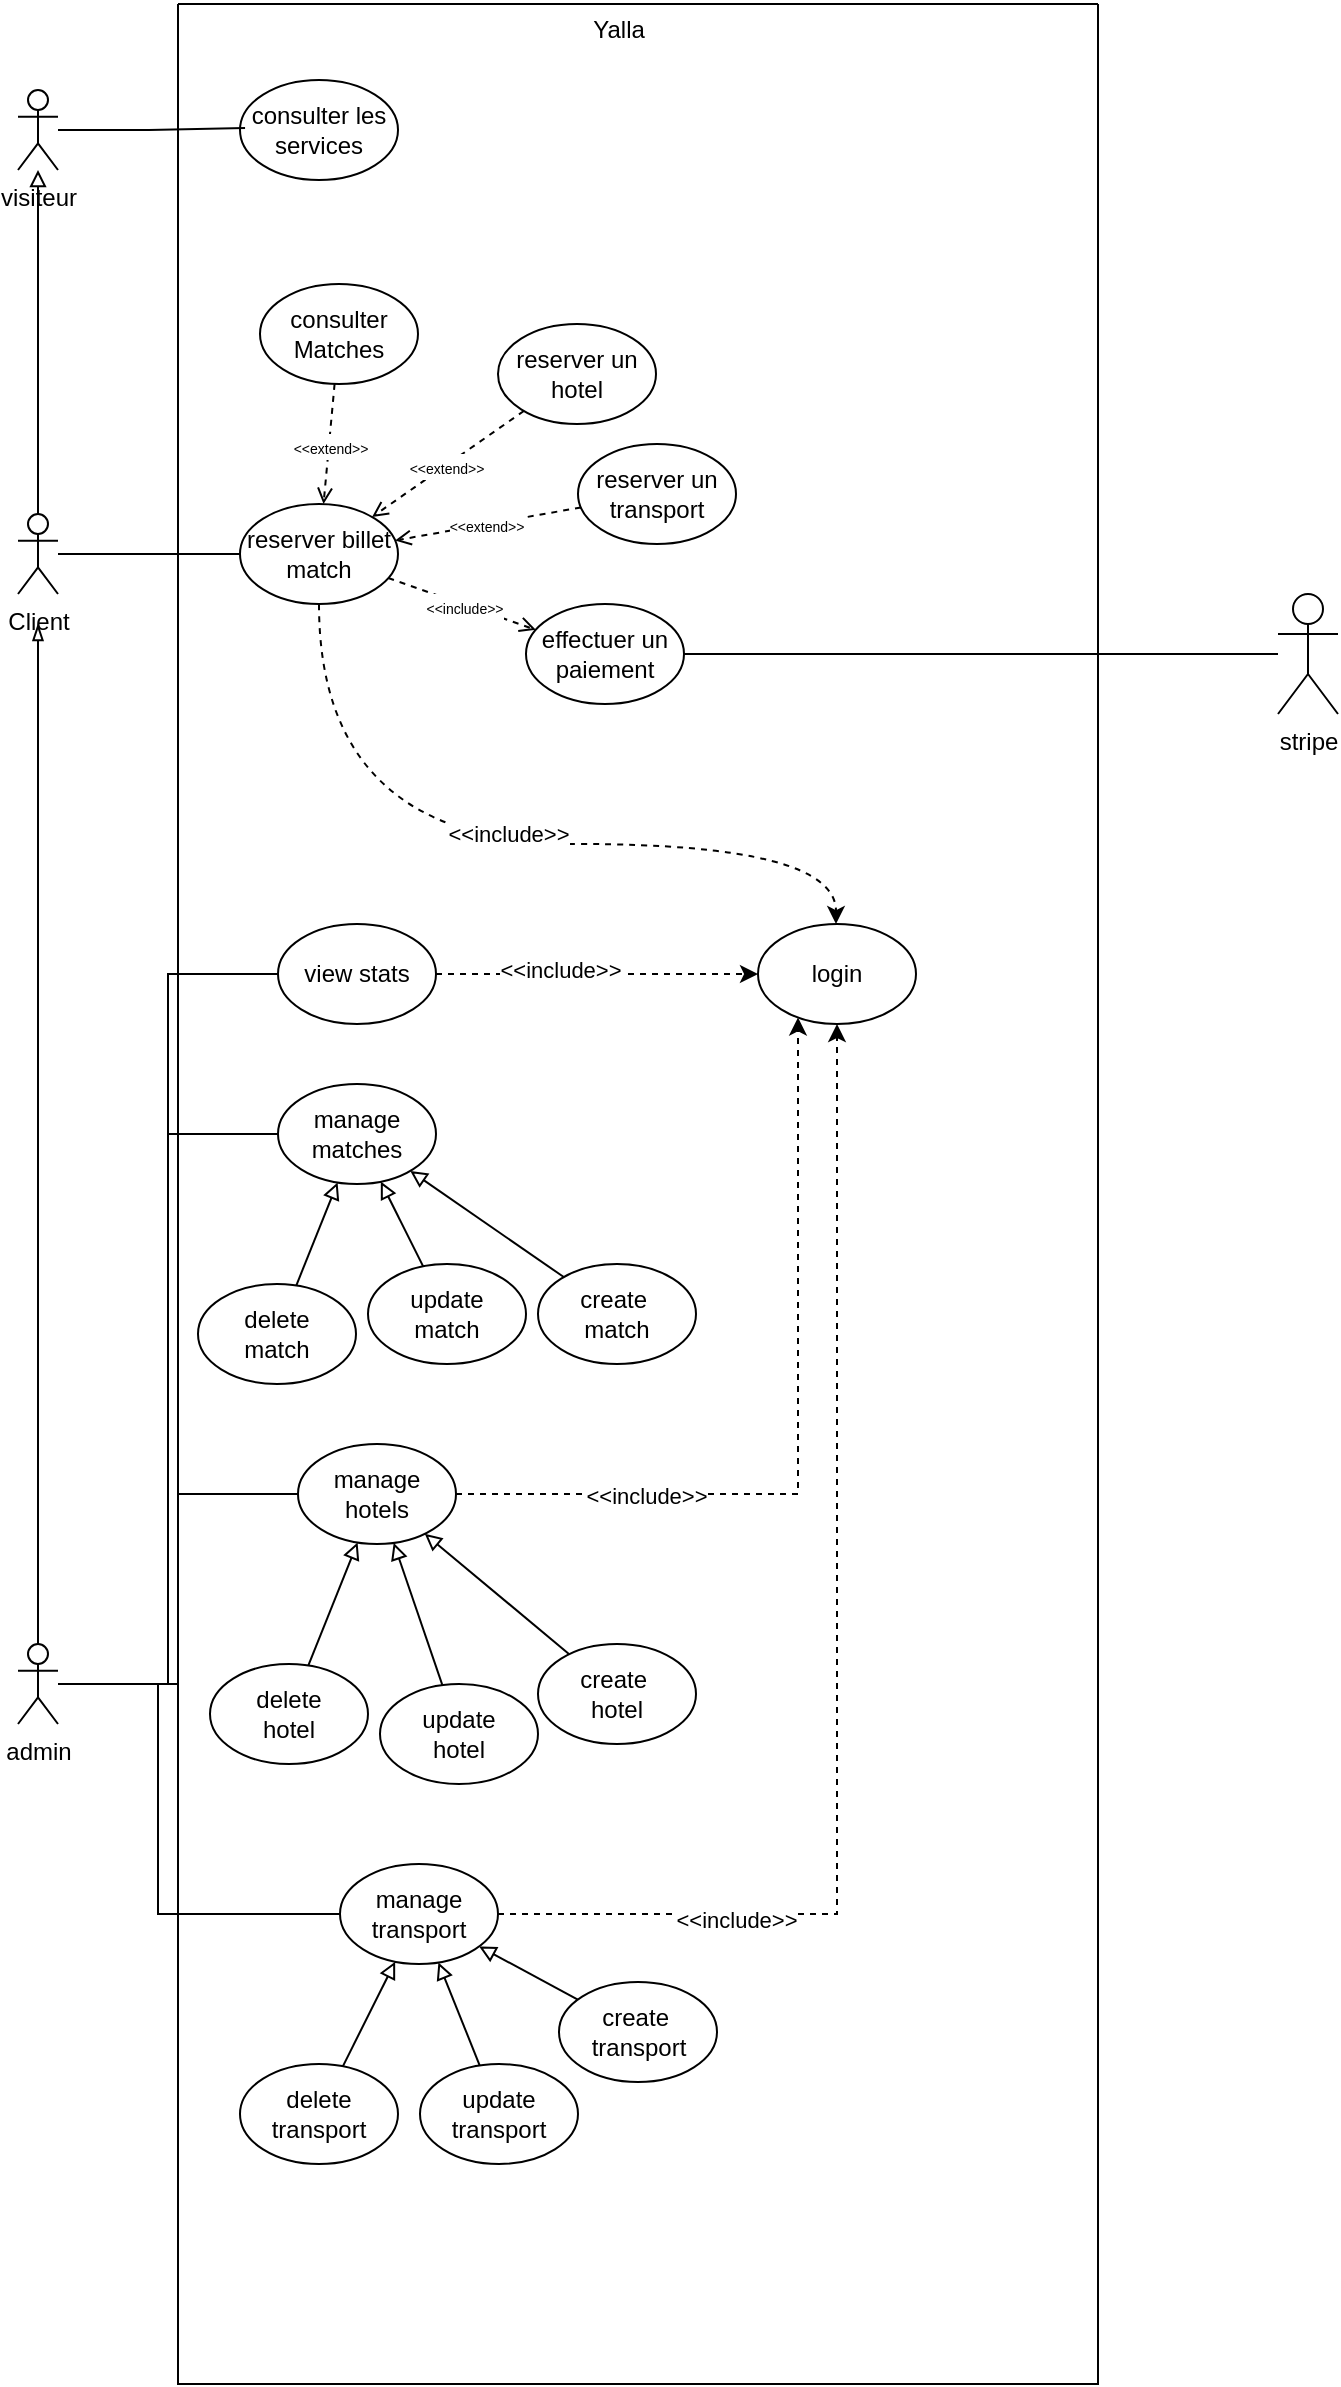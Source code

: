 <mxfile version="26.2.2">
  <diagram name="Page-1" id="xBIZJyGqLWCzY_UC-fjL">
    <mxGraphModel dx="1740" dy="1043" grid="1" gridSize="10" guides="1" tooltips="1" connect="1" arrows="1" fold="1" page="1" pageScale="1" pageWidth="827" pageHeight="1169" math="0" shadow="0">
      <root>
        <mxCell id="0" />
        <mxCell id="1" parent="0" />
        <mxCell id="pYUy13ybsGWY4GIZ9s_f-2" value="" style="swimlane;startSize=0;" vertex="1" parent="1">
          <mxGeometry x="240" y="180" width="460" height="1190" as="geometry" />
        </mxCell>
        <mxCell id="pYUy13ybsGWY4GIZ9s_f-4" value="consulter les services" style="ellipse;whiteSpace=wrap;html=1;" vertex="1" parent="pYUy13ybsGWY4GIZ9s_f-2">
          <mxGeometry x="31" y="38" width="79" height="50" as="geometry" />
        </mxCell>
        <mxCell id="pYUy13ybsGWY4GIZ9s_f-174" style="edgeStyle=orthogonalEdgeStyle;rounded=0;orthogonalLoop=1;jettySize=auto;html=1;dashed=1;curved=1;" edge="1" parent="pYUy13ybsGWY4GIZ9s_f-2" source="pYUy13ybsGWY4GIZ9s_f-9" target="pYUy13ybsGWY4GIZ9s_f-173">
          <mxGeometry relative="1" as="geometry">
            <Array as="points">
              <mxPoint x="71" y="420" />
              <mxPoint x="329" y="420" />
            </Array>
          </mxGeometry>
        </mxCell>
        <mxCell id="pYUy13ybsGWY4GIZ9s_f-176" value="&amp;lt;&amp;lt;include&amp;gt;&amp;gt;" style="edgeLabel;html=1;align=center;verticalAlign=middle;resizable=0;points=[];" vertex="1" connectable="0" parent="pYUy13ybsGWY4GIZ9s_f-174">
          <mxGeometry x="0.025" y="5" relative="1" as="geometry">
            <mxPoint as="offset" />
          </mxGeometry>
        </mxCell>
        <mxCell id="pYUy13ybsGWY4GIZ9s_f-9" value="reserver&amp;nbsp;billet match" style="ellipse;whiteSpace=wrap;html=1;" vertex="1" parent="pYUy13ybsGWY4GIZ9s_f-2">
          <mxGeometry x="31" y="250" width="79" height="50" as="geometry" />
        </mxCell>
        <mxCell id="pYUy13ybsGWY4GIZ9s_f-10" value="consulter Matches" style="ellipse;whiteSpace=wrap;html=1;" vertex="1" parent="pYUy13ybsGWY4GIZ9s_f-2">
          <mxGeometry x="41" y="140" width="79" height="50" as="geometry" />
        </mxCell>
        <mxCell id="pYUy13ybsGWY4GIZ9s_f-12" value="reserver un hotel" style="ellipse;whiteSpace=wrap;html=1;" vertex="1" parent="pYUy13ybsGWY4GIZ9s_f-2">
          <mxGeometry x="160" y="160" width="79" height="50" as="geometry" />
        </mxCell>
        <mxCell id="pYUy13ybsGWY4GIZ9s_f-72" style="rounded=0;orthogonalLoop=1;jettySize=auto;html=1;dashed=1;endArrow=open;endFill=0;" edge="1" parent="pYUy13ybsGWY4GIZ9s_f-2" source="pYUy13ybsGWY4GIZ9s_f-14" target="pYUy13ybsGWY4GIZ9s_f-9">
          <mxGeometry relative="1" as="geometry" />
        </mxCell>
        <mxCell id="pYUy13ybsGWY4GIZ9s_f-73" value="&lt;font style=&quot;font-size: 7px;&quot;&gt;&amp;lt;&amp;lt;extend&amp;gt;&amp;gt;&lt;/font&gt;" style="edgeLabel;html=1;align=center;verticalAlign=middle;resizable=0;points=[];" vertex="1" connectable="0" parent="pYUy13ybsGWY4GIZ9s_f-72">
          <mxGeometry x="0.024" relative="1" as="geometry">
            <mxPoint as="offset" />
          </mxGeometry>
        </mxCell>
        <mxCell id="pYUy13ybsGWY4GIZ9s_f-14" value="reserver un transport" style="ellipse;whiteSpace=wrap;html=1;" vertex="1" parent="pYUy13ybsGWY4GIZ9s_f-2">
          <mxGeometry x="200" y="220" width="79" height="50" as="geometry" />
        </mxCell>
        <mxCell id="pYUy13ybsGWY4GIZ9s_f-15" value="effectuer un paiement" style="ellipse;whiteSpace=wrap;html=1;" vertex="1" parent="pYUy13ybsGWY4GIZ9s_f-2">
          <mxGeometry x="174" y="300" width="79" height="50" as="geometry" />
        </mxCell>
        <mxCell id="pYUy13ybsGWY4GIZ9s_f-186" style="edgeStyle=orthogonalEdgeStyle;rounded=0;orthogonalLoop=1;jettySize=auto;html=1;dashed=1;" edge="1" parent="pYUy13ybsGWY4GIZ9s_f-2" source="pYUy13ybsGWY4GIZ9s_f-27" target="pYUy13ybsGWY4GIZ9s_f-173">
          <mxGeometry relative="1" as="geometry" />
        </mxCell>
        <mxCell id="pYUy13ybsGWY4GIZ9s_f-190" value="&amp;lt;&amp;lt;include&amp;gt;&amp;gt;" style="edgeLabel;html=1;align=center;verticalAlign=middle;resizable=0;points=[];" vertex="1" connectable="0" parent="pYUy13ybsGWY4GIZ9s_f-186">
          <mxGeometry x="-0.234" y="2" relative="1" as="geometry">
            <mxPoint as="offset" />
          </mxGeometry>
        </mxCell>
        <mxCell id="pYUy13ybsGWY4GIZ9s_f-27" value="view stats" style="ellipse;whiteSpace=wrap;html=1;" vertex="1" parent="pYUy13ybsGWY4GIZ9s_f-2">
          <mxGeometry x="50" y="460" width="79" height="50" as="geometry" />
        </mxCell>
        <mxCell id="pYUy13ybsGWY4GIZ9s_f-29" value="manage matches" style="ellipse;whiteSpace=wrap;html=1;" vertex="1" parent="pYUy13ybsGWY4GIZ9s_f-2">
          <mxGeometry x="50" y="540" width="79" height="50" as="geometry" />
        </mxCell>
        <mxCell id="pYUy13ybsGWY4GIZ9s_f-69" style="rounded=0;orthogonalLoop=1;jettySize=auto;html=1;endArrow=block;startFill=0;endFill=0;" edge="1" parent="pYUy13ybsGWY4GIZ9s_f-2" source="pYUy13ybsGWY4GIZ9s_f-30" target="pYUy13ybsGWY4GIZ9s_f-29">
          <mxGeometry relative="1" as="geometry" />
        </mxCell>
        <mxCell id="pYUy13ybsGWY4GIZ9s_f-30" value="create&amp;nbsp;&lt;br&gt;match" style="ellipse;whiteSpace=wrap;html=1;" vertex="1" parent="pYUy13ybsGWY4GIZ9s_f-2">
          <mxGeometry x="180" y="630" width="79" height="50" as="geometry" />
        </mxCell>
        <mxCell id="pYUy13ybsGWY4GIZ9s_f-68" style="rounded=0;orthogonalLoop=1;jettySize=auto;html=1;endArrow=block;endFill=0;" edge="1" parent="pYUy13ybsGWY4GIZ9s_f-2" source="pYUy13ybsGWY4GIZ9s_f-31" target="pYUy13ybsGWY4GIZ9s_f-29">
          <mxGeometry relative="1" as="geometry" />
        </mxCell>
        <mxCell id="pYUy13ybsGWY4GIZ9s_f-31" value="update&lt;br&gt;match" style="ellipse;whiteSpace=wrap;html=1;" vertex="1" parent="pYUy13ybsGWY4GIZ9s_f-2">
          <mxGeometry x="95" y="630" width="79" height="50" as="geometry" />
        </mxCell>
        <mxCell id="pYUy13ybsGWY4GIZ9s_f-70" style="rounded=0;orthogonalLoop=1;jettySize=auto;html=1;endArrow=block;endFill=0;" edge="1" parent="pYUy13ybsGWY4GIZ9s_f-2" source="pYUy13ybsGWY4GIZ9s_f-32" target="pYUy13ybsGWY4GIZ9s_f-29">
          <mxGeometry relative="1" as="geometry" />
        </mxCell>
        <mxCell id="pYUy13ybsGWY4GIZ9s_f-32" value="delete&lt;br&gt;match" style="ellipse;whiteSpace=wrap;html=1;" vertex="1" parent="pYUy13ybsGWY4GIZ9s_f-2">
          <mxGeometry x="10" y="640" width="79" height="50" as="geometry" />
        </mxCell>
        <mxCell id="pYUy13ybsGWY4GIZ9s_f-187" style="edgeStyle=orthogonalEdgeStyle;rounded=0;orthogonalLoop=1;jettySize=auto;html=1;dashed=1;" edge="1" parent="pYUy13ybsGWY4GIZ9s_f-2" source="pYUy13ybsGWY4GIZ9s_f-33" target="pYUy13ybsGWY4GIZ9s_f-173">
          <mxGeometry relative="1" as="geometry">
            <Array as="points">
              <mxPoint x="310" y="745" />
            </Array>
          </mxGeometry>
        </mxCell>
        <mxCell id="pYUy13ybsGWY4GIZ9s_f-191" value="&amp;lt;&amp;lt;include&amp;gt;&amp;gt;" style="edgeLabel;html=1;align=center;verticalAlign=middle;resizable=0;points=[];" vertex="1" connectable="0" parent="pYUy13ybsGWY4GIZ9s_f-187">
          <mxGeometry x="-0.536" y="-1" relative="1" as="geometry">
            <mxPoint as="offset" />
          </mxGeometry>
        </mxCell>
        <mxCell id="pYUy13ybsGWY4GIZ9s_f-33" value="manage hotels" style="ellipse;whiteSpace=wrap;html=1;" vertex="1" parent="pYUy13ybsGWY4GIZ9s_f-2">
          <mxGeometry x="60" y="720" width="79" height="50" as="geometry" />
        </mxCell>
        <mxCell id="pYUy13ybsGWY4GIZ9s_f-167" style="rounded=0;orthogonalLoop=1;jettySize=auto;html=1;endArrow=block;endFill=0;" edge="1" parent="pYUy13ybsGWY4GIZ9s_f-2" source="pYUy13ybsGWY4GIZ9s_f-34" target="pYUy13ybsGWY4GIZ9s_f-33">
          <mxGeometry relative="1" as="geometry" />
        </mxCell>
        <mxCell id="pYUy13ybsGWY4GIZ9s_f-34" value="create&amp;nbsp;&lt;br&gt;hotel" style="ellipse;whiteSpace=wrap;html=1;" vertex="1" parent="pYUy13ybsGWY4GIZ9s_f-2">
          <mxGeometry x="180" y="820" width="79" height="50" as="geometry" />
        </mxCell>
        <mxCell id="pYUy13ybsGWY4GIZ9s_f-168" style="rounded=0;orthogonalLoop=1;jettySize=auto;html=1;endArrow=block;endFill=0;" edge="1" parent="pYUy13ybsGWY4GIZ9s_f-2" source="pYUy13ybsGWY4GIZ9s_f-35" target="pYUy13ybsGWY4GIZ9s_f-33">
          <mxGeometry relative="1" as="geometry" />
        </mxCell>
        <mxCell id="pYUy13ybsGWY4GIZ9s_f-35" value="update&lt;br&gt;hotel" style="ellipse;whiteSpace=wrap;html=1;" vertex="1" parent="pYUy13ybsGWY4GIZ9s_f-2">
          <mxGeometry x="101" y="840" width="79" height="50" as="geometry" />
        </mxCell>
        <mxCell id="pYUy13ybsGWY4GIZ9s_f-169" style="rounded=0;orthogonalLoop=1;jettySize=auto;html=1;endArrow=block;endFill=0;" edge="1" parent="pYUy13ybsGWY4GIZ9s_f-2" source="pYUy13ybsGWY4GIZ9s_f-36" target="pYUy13ybsGWY4GIZ9s_f-33">
          <mxGeometry relative="1" as="geometry" />
        </mxCell>
        <mxCell id="pYUy13ybsGWY4GIZ9s_f-36" value="delete&lt;br&gt;hotel" style="ellipse;whiteSpace=wrap;html=1;" vertex="1" parent="pYUy13ybsGWY4GIZ9s_f-2">
          <mxGeometry x="16" y="830" width="79" height="50" as="geometry" />
        </mxCell>
        <mxCell id="pYUy13ybsGWY4GIZ9s_f-189" style="edgeStyle=orthogonalEdgeStyle;rounded=0;orthogonalLoop=1;jettySize=auto;html=1;dashed=1;" edge="1" parent="pYUy13ybsGWY4GIZ9s_f-2" source="pYUy13ybsGWY4GIZ9s_f-37" target="pYUy13ybsGWY4GIZ9s_f-173">
          <mxGeometry relative="1" as="geometry" />
        </mxCell>
        <mxCell id="pYUy13ybsGWY4GIZ9s_f-192" value="&amp;lt;&amp;lt;include&amp;gt;&amp;gt;" style="edgeLabel;html=1;align=center;verticalAlign=middle;resizable=0;points=[];" vertex="1" connectable="0" parent="pYUy13ybsGWY4GIZ9s_f-189">
          <mxGeometry x="-0.613" y="-3" relative="1" as="geometry">
            <mxPoint as="offset" />
          </mxGeometry>
        </mxCell>
        <mxCell id="pYUy13ybsGWY4GIZ9s_f-37" value="manage transport" style="ellipse;whiteSpace=wrap;html=1;" vertex="1" parent="pYUy13ybsGWY4GIZ9s_f-2">
          <mxGeometry x="81" y="930" width="79" height="50" as="geometry" />
        </mxCell>
        <mxCell id="pYUy13ybsGWY4GIZ9s_f-170" style="rounded=0;orthogonalLoop=1;jettySize=auto;html=1;endArrow=block;endFill=0;" edge="1" parent="pYUy13ybsGWY4GIZ9s_f-2" source="pYUy13ybsGWY4GIZ9s_f-38" target="pYUy13ybsGWY4GIZ9s_f-37">
          <mxGeometry relative="1" as="geometry" />
        </mxCell>
        <mxCell id="pYUy13ybsGWY4GIZ9s_f-38" value="create&amp;nbsp;&lt;br&gt;transport" style="ellipse;whiteSpace=wrap;html=1;" vertex="1" parent="pYUy13ybsGWY4GIZ9s_f-2">
          <mxGeometry x="190.5" y="989" width="79" height="50" as="geometry" />
        </mxCell>
        <mxCell id="pYUy13ybsGWY4GIZ9s_f-171" style="rounded=0;orthogonalLoop=1;jettySize=auto;html=1;endArrow=block;endFill=0;" edge="1" parent="pYUy13ybsGWY4GIZ9s_f-2" source="pYUy13ybsGWY4GIZ9s_f-39" target="pYUy13ybsGWY4GIZ9s_f-37">
          <mxGeometry relative="1" as="geometry" />
        </mxCell>
        <mxCell id="pYUy13ybsGWY4GIZ9s_f-39" value="update&lt;br&gt;transport" style="ellipse;whiteSpace=wrap;html=1;" vertex="1" parent="pYUy13ybsGWY4GIZ9s_f-2">
          <mxGeometry x="121" y="1030" width="79" height="50" as="geometry" />
        </mxCell>
        <mxCell id="pYUy13ybsGWY4GIZ9s_f-172" style="rounded=0;orthogonalLoop=1;jettySize=auto;html=1;endArrow=block;endFill=0;" edge="1" parent="pYUy13ybsGWY4GIZ9s_f-2" source="pYUy13ybsGWY4GIZ9s_f-40" target="pYUy13ybsGWY4GIZ9s_f-37">
          <mxGeometry relative="1" as="geometry" />
        </mxCell>
        <mxCell id="pYUy13ybsGWY4GIZ9s_f-40" value="delete&lt;br&gt;transport" style="ellipse;whiteSpace=wrap;html=1;" vertex="1" parent="pYUy13ybsGWY4GIZ9s_f-2">
          <mxGeometry x="31" y="1030" width="79" height="50" as="geometry" />
        </mxCell>
        <mxCell id="pYUy13ybsGWY4GIZ9s_f-112" style="rounded=0;orthogonalLoop=1;jettySize=auto;html=1;dashed=1;endArrow=open;endFill=0;" edge="1" parent="pYUy13ybsGWY4GIZ9s_f-2" source="pYUy13ybsGWY4GIZ9s_f-12" target="pYUy13ybsGWY4GIZ9s_f-9">
          <mxGeometry relative="1" as="geometry">
            <mxPoint x="264" y="297" as="sourcePoint" />
            <mxPoint x="170" y="255" as="targetPoint" />
          </mxGeometry>
        </mxCell>
        <mxCell id="pYUy13ybsGWY4GIZ9s_f-113" value="&lt;font style=&quot;font-size: 7px;&quot;&gt;&amp;lt;&amp;lt;extend&amp;gt;&amp;gt;&lt;/font&gt;" style="edgeLabel;html=1;align=center;verticalAlign=middle;resizable=0;points=[];" vertex="1" connectable="0" parent="pYUy13ybsGWY4GIZ9s_f-112">
          <mxGeometry x="0.024" relative="1" as="geometry">
            <mxPoint as="offset" />
          </mxGeometry>
        </mxCell>
        <mxCell id="pYUy13ybsGWY4GIZ9s_f-114" style="rounded=0;orthogonalLoop=1;jettySize=auto;html=1;dashed=1;endArrow=open;endFill=0;" edge="1" parent="pYUy13ybsGWY4GIZ9s_f-2" source="pYUy13ybsGWY4GIZ9s_f-9" target="pYUy13ybsGWY4GIZ9s_f-15">
          <mxGeometry relative="1" as="geometry">
            <mxPoint x="166" y="342" as="sourcePoint" />
            <mxPoint x="80" y="320" as="targetPoint" />
          </mxGeometry>
        </mxCell>
        <mxCell id="pYUy13ybsGWY4GIZ9s_f-115" value="&lt;font style=&quot;font-size: 7px;&quot;&gt;&amp;lt;&amp;lt;include&amp;gt;&amp;gt;&lt;/font&gt;" style="edgeLabel;html=1;align=center;verticalAlign=middle;resizable=0;points=[];" vertex="1" connectable="0" parent="pYUy13ybsGWY4GIZ9s_f-114">
          <mxGeometry x="0.024" relative="1" as="geometry">
            <mxPoint as="offset" />
          </mxGeometry>
        </mxCell>
        <mxCell id="pYUy13ybsGWY4GIZ9s_f-158" style="rounded=0;orthogonalLoop=1;jettySize=auto;html=1;dashed=1;endArrow=open;endFill=0;" edge="1" parent="pYUy13ybsGWY4GIZ9s_f-2" source="pYUy13ybsGWY4GIZ9s_f-10" target="pYUy13ybsGWY4GIZ9s_f-9">
          <mxGeometry relative="1" as="geometry">
            <mxPoint x="156" y="190" as="sourcePoint" />
            <mxPoint x="70" y="212" as="targetPoint" />
          </mxGeometry>
        </mxCell>
        <mxCell id="pYUy13ybsGWY4GIZ9s_f-159" value="&lt;font style=&quot;font-size: 7px;&quot;&gt;&amp;lt;&amp;lt;extend&amp;gt;&amp;gt;&lt;/font&gt;" style="edgeLabel;html=1;align=center;verticalAlign=middle;resizable=0;points=[];" vertex="1" connectable="0" parent="pYUy13ybsGWY4GIZ9s_f-158">
          <mxGeometry x="0.024" relative="1" as="geometry">
            <mxPoint as="offset" />
          </mxGeometry>
        </mxCell>
        <mxCell id="pYUy13ybsGWY4GIZ9s_f-173" value="login" style="ellipse;whiteSpace=wrap;html=1;" vertex="1" parent="pYUy13ybsGWY4GIZ9s_f-2">
          <mxGeometry x="290" y="460" width="79" height="50" as="geometry" />
        </mxCell>
        <mxCell id="pYUy13ybsGWY4GIZ9s_f-3" value="visiteur" style="shape=umlActor;verticalLabelPosition=bottom;verticalAlign=top;html=1;outlineConnect=0;" vertex="1" parent="1">
          <mxGeometry x="160" y="223" width="20" height="40" as="geometry" />
        </mxCell>
        <mxCell id="pYUy13ybsGWY4GIZ9s_f-5" style="edgeStyle=orthogonalEdgeStyle;rounded=0;orthogonalLoop=1;jettySize=auto;html=1;entryX=0.032;entryY=0.481;entryDx=0;entryDy=0;entryPerimeter=0;endArrow=none;startFill=0;" edge="1" parent="1" source="pYUy13ybsGWY4GIZ9s_f-3" target="pYUy13ybsGWY4GIZ9s_f-4">
          <mxGeometry relative="1" as="geometry" />
        </mxCell>
        <mxCell id="pYUy13ybsGWY4GIZ9s_f-116" style="rounded=0;orthogonalLoop=1;jettySize=auto;html=1;endArrow=none;startFill=0;" edge="1" parent="1" source="pYUy13ybsGWY4GIZ9s_f-7" target="pYUy13ybsGWY4GIZ9s_f-9">
          <mxGeometry relative="1" as="geometry" />
        </mxCell>
        <mxCell id="pYUy13ybsGWY4GIZ9s_f-164" style="edgeStyle=orthogonalEdgeStyle;rounded=0;orthogonalLoop=1;jettySize=auto;html=1;endArrow=block;endFill=0;" edge="1" parent="1" source="pYUy13ybsGWY4GIZ9s_f-7" target="pYUy13ybsGWY4GIZ9s_f-3">
          <mxGeometry relative="1" as="geometry" />
        </mxCell>
        <mxCell id="pYUy13ybsGWY4GIZ9s_f-7" value="Client" style="shape=umlActor;verticalLabelPosition=bottom;verticalAlign=top;html=1;outlineConnect=0;" vertex="1" parent="1">
          <mxGeometry x="160" y="435" width="20" height="40" as="geometry" />
        </mxCell>
        <mxCell id="pYUy13ybsGWY4GIZ9s_f-42" style="edgeStyle=orthogonalEdgeStyle;rounded=0;orthogonalLoop=1;jettySize=auto;html=1;entryX=0;entryY=0.5;entryDx=0;entryDy=0;endArrow=none;startFill=0;" edge="1" parent="1" source="pYUy13ybsGWY4GIZ9s_f-24" target="pYUy13ybsGWY4GIZ9s_f-27">
          <mxGeometry relative="1" as="geometry" />
        </mxCell>
        <mxCell id="pYUy13ybsGWY4GIZ9s_f-43" style="edgeStyle=orthogonalEdgeStyle;rounded=0;orthogonalLoop=1;jettySize=auto;html=1;entryX=0;entryY=0.5;entryDx=0;entryDy=0;endArrow=none;startFill=0;" edge="1" parent="1" source="pYUy13ybsGWY4GIZ9s_f-24" target="pYUy13ybsGWY4GIZ9s_f-29">
          <mxGeometry relative="1" as="geometry" />
        </mxCell>
        <mxCell id="pYUy13ybsGWY4GIZ9s_f-44" style="edgeStyle=orthogonalEdgeStyle;rounded=0;orthogonalLoop=1;jettySize=auto;html=1;entryX=0;entryY=0.5;entryDx=0;entryDy=0;endArrow=none;startFill=0;" edge="1" parent="1" source="pYUy13ybsGWY4GIZ9s_f-24" target="pYUy13ybsGWY4GIZ9s_f-33">
          <mxGeometry relative="1" as="geometry" />
        </mxCell>
        <mxCell id="pYUy13ybsGWY4GIZ9s_f-45" style="edgeStyle=orthogonalEdgeStyle;rounded=0;orthogonalLoop=1;jettySize=auto;html=1;entryX=0;entryY=0.5;entryDx=0;entryDy=0;endArrow=none;startFill=0;" edge="1" parent="1" source="pYUy13ybsGWY4GIZ9s_f-24" target="pYUy13ybsGWY4GIZ9s_f-37">
          <mxGeometry relative="1" as="geometry">
            <Array as="points">
              <mxPoint x="230" y="1020" />
              <mxPoint x="230" y="1135" />
            </Array>
          </mxGeometry>
        </mxCell>
        <mxCell id="pYUy13ybsGWY4GIZ9s_f-24" value="admin" style="shape=umlActor;verticalLabelPosition=bottom;verticalAlign=top;html=1;outlineConnect=0;" vertex="1" parent="1">
          <mxGeometry x="160" y="1000" width="20" height="40" as="geometry" />
        </mxCell>
        <mxCell id="pYUy13ybsGWY4GIZ9s_f-163" style="edgeStyle=orthogonalEdgeStyle;rounded=0;orthogonalLoop=1;jettySize=auto;html=1;endArrow=none;startFill=0;" edge="1" parent="1" source="pYUy13ybsGWY4GIZ9s_f-162" target="pYUy13ybsGWY4GIZ9s_f-15">
          <mxGeometry relative="1" as="geometry" />
        </mxCell>
        <mxCell id="pYUy13ybsGWY4GIZ9s_f-162" value="stripe" style="shape=umlActor;verticalLabelPosition=bottom;verticalAlign=top;html=1;outlineConnect=0;" vertex="1" parent="1">
          <mxGeometry x="790" y="475" width="30" height="60" as="geometry" />
        </mxCell>
        <mxCell id="pYUy13ybsGWY4GIZ9s_f-193" style="edgeStyle=orthogonalEdgeStyle;rounded=0;orthogonalLoop=1;jettySize=auto;html=1;entryX=0.5;entryY=1.375;entryDx=0;entryDy=0;entryPerimeter=0;endArrow=blockThin;endFill=0;" edge="1" parent="1" source="pYUy13ybsGWY4GIZ9s_f-24" target="pYUy13ybsGWY4GIZ9s_f-7">
          <mxGeometry relative="1" as="geometry" />
        </mxCell>
        <mxCell id="pYUy13ybsGWY4GIZ9s_f-194" value="Yalla" style="text;html=1;align=center;verticalAlign=middle;resizable=0;points=[];autosize=1;strokeColor=none;fillColor=none;" vertex="1" parent="1">
          <mxGeometry x="435" y="178" width="50" height="30" as="geometry" />
        </mxCell>
      </root>
    </mxGraphModel>
  </diagram>
</mxfile>
